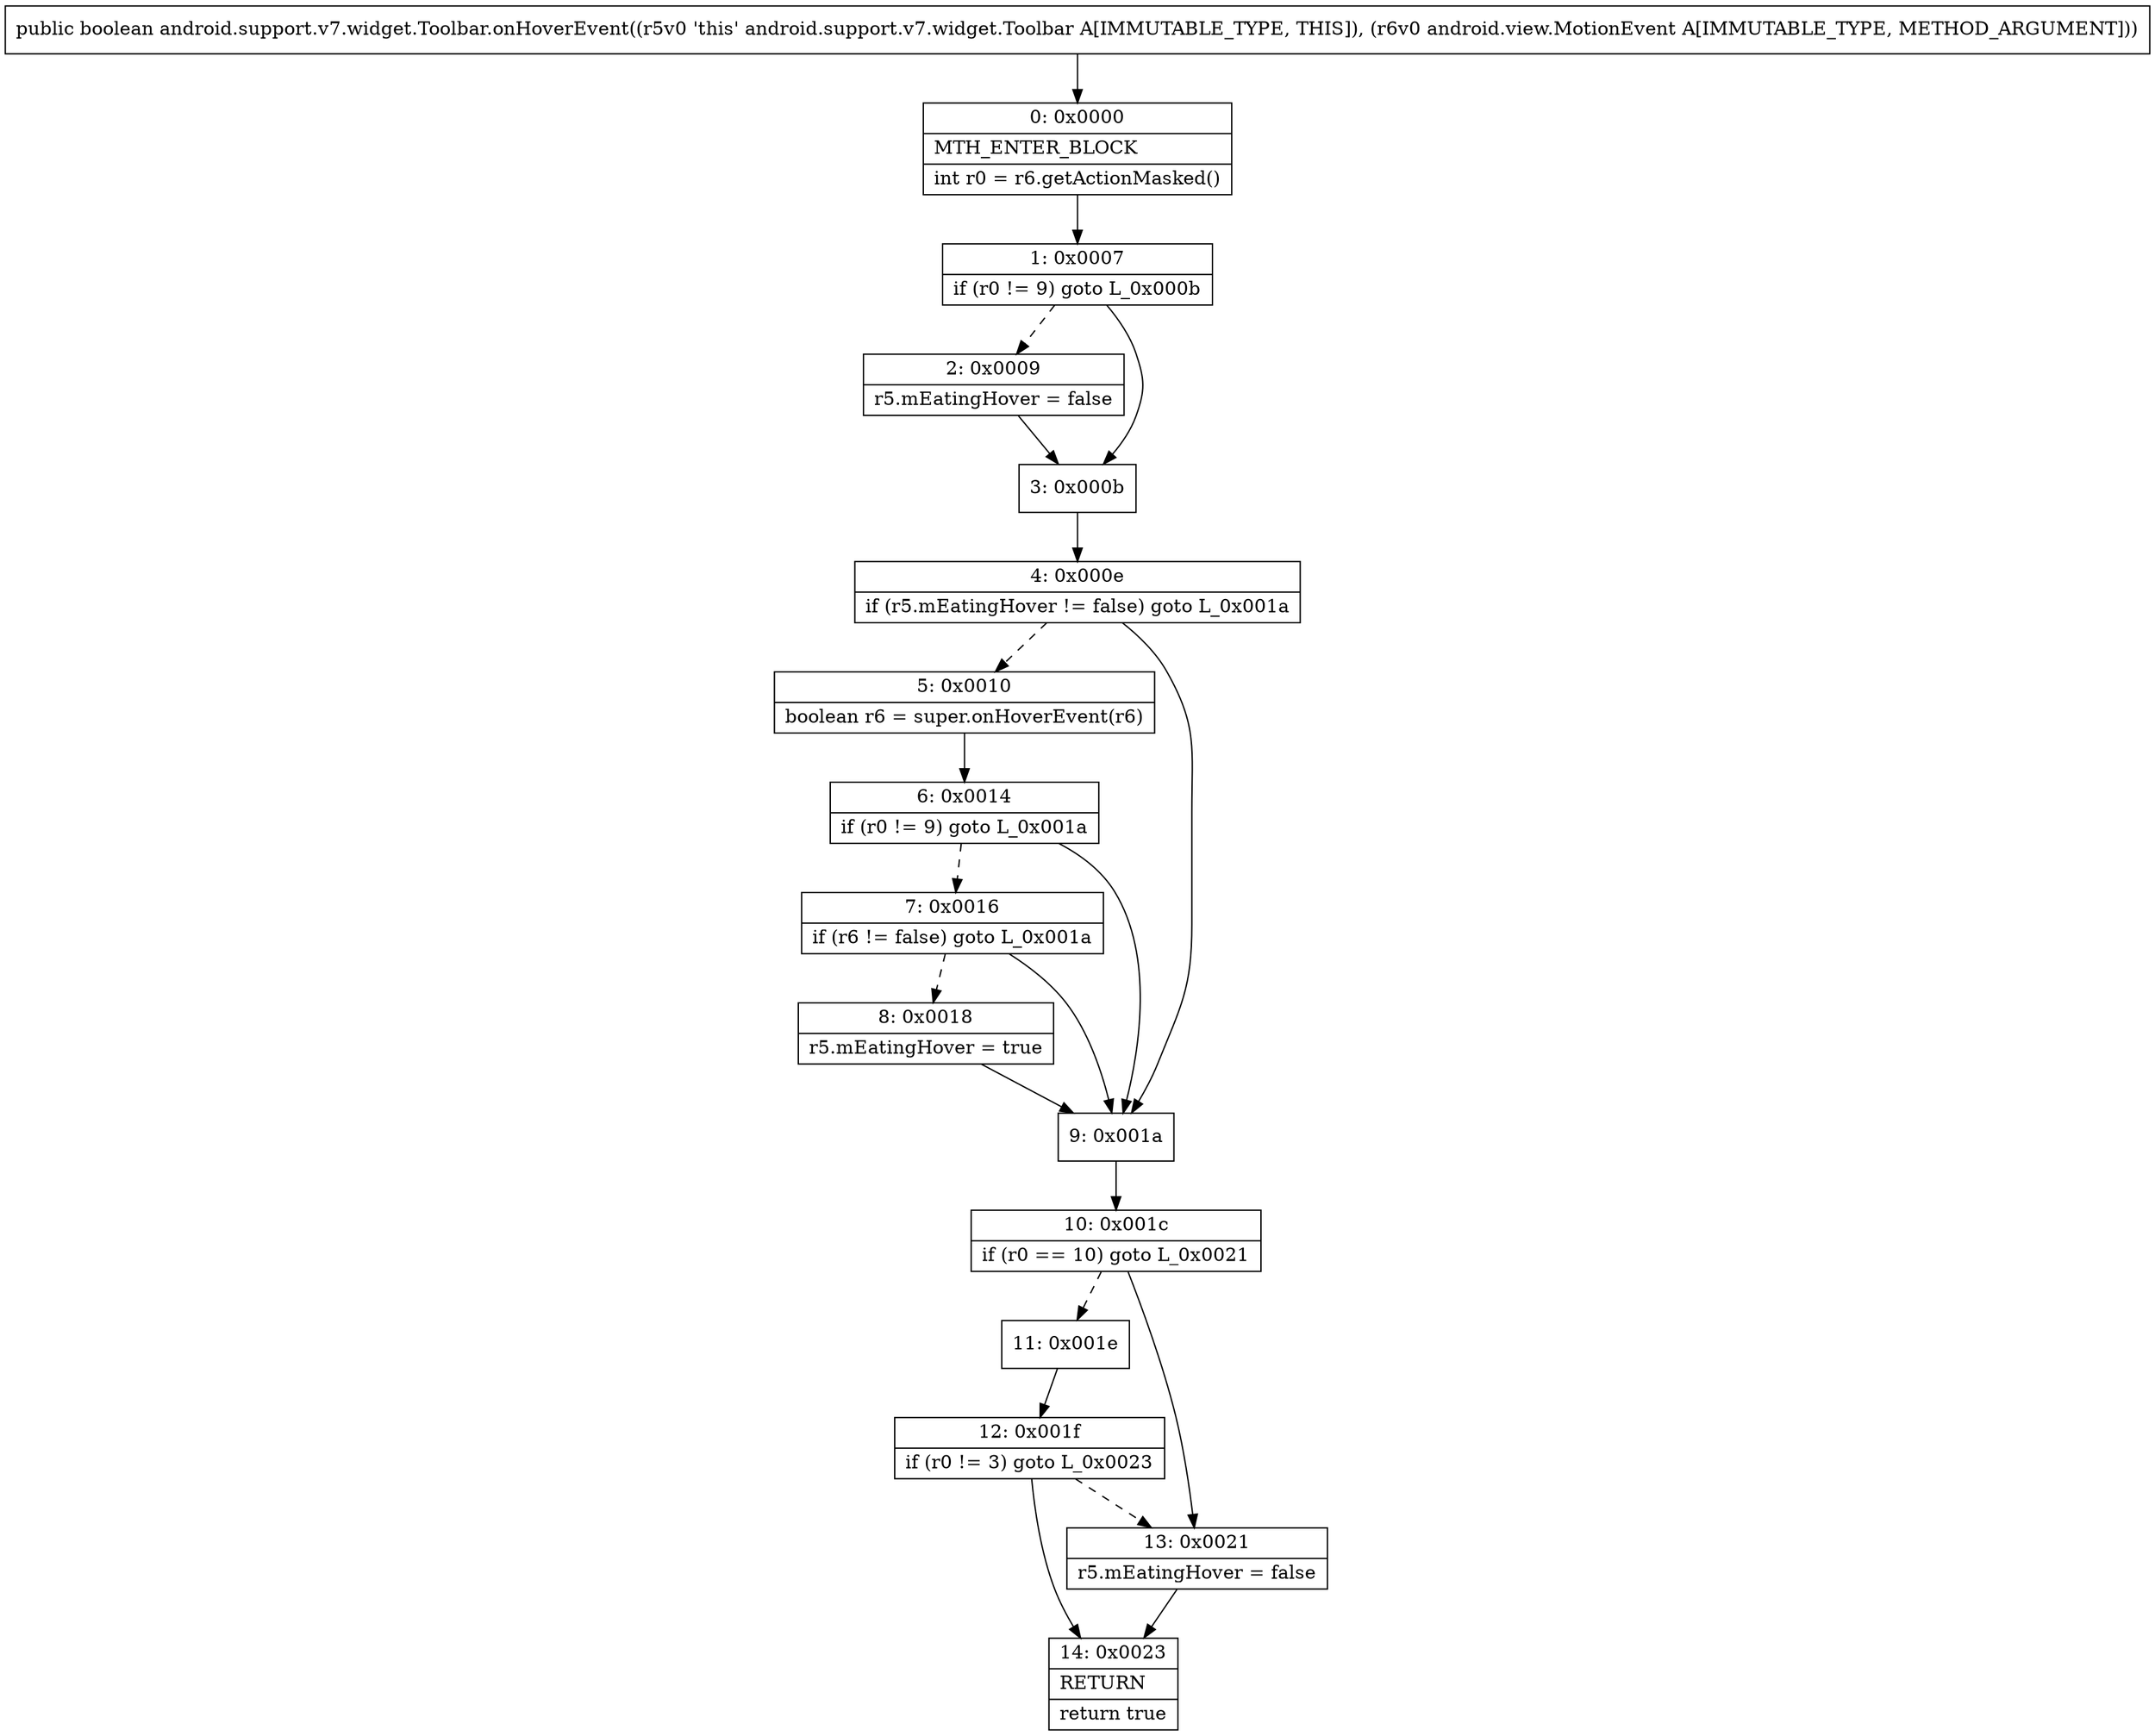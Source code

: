 digraph "CFG forandroid.support.v7.widget.Toolbar.onHoverEvent(Landroid\/view\/MotionEvent;)Z" {
Node_0 [shape=record,label="{0\:\ 0x0000|MTH_ENTER_BLOCK\l|int r0 = r6.getActionMasked()\l}"];
Node_1 [shape=record,label="{1\:\ 0x0007|if (r0 != 9) goto L_0x000b\l}"];
Node_2 [shape=record,label="{2\:\ 0x0009|r5.mEatingHover = false\l}"];
Node_3 [shape=record,label="{3\:\ 0x000b}"];
Node_4 [shape=record,label="{4\:\ 0x000e|if (r5.mEatingHover != false) goto L_0x001a\l}"];
Node_5 [shape=record,label="{5\:\ 0x0010|boolean r6 = super.onHoverEvent(r6)\l}"];
Node_6 [shape=record,label="{6\:\ 0x0014|if (r0 != 9) goto L_0x001a\l}"];
Node_7 [shape=record,label="{7\:\ 0x0016|if (r6 != false) goto L_0x001a\l}"];
Node_8 [shape=record,label="{8\:\ 0x0018|r5.mEatingHover = true\l}"];
Node_9 [shape=record,label="{9\:\ 0x001a}"];
Node_10 [shape=record,label="{10\:\ 0x001c|if (r0 == 10) goto L_0x0021\l}"];
Node_11 [shape=record,label="{11\:\ 0x001e}"];
Node_12 [shape=record,label="{12\:\ 0x001f|if (r0 != 3) goto L_0x0023\l}"];
Node_13 [shape=record,label="{13\:\ 0x0021|r5.mEatingHover = false\l}"];
Node_14 [shape=record,label="{14\:\ 0x0023|RETURN\l|return true\l}"];
MethodNode[shape=record,label="{public boolean android.support.v7.widget.Toolbar.onHoverEvent((r5v0 'this' android.support.v7.widget.Toolbar A[IMMUTABLE_TYPE, THIS]), (r6v0 android.view.MotionEvent A[IMMUTABLE_TYPE, METHOD_ARGUMENT])) }"];
MethodNode -> Node_0;
Node_0 -> Node_1;
Node_1 -> Node_2[style=dashed];
Node_1 -> Node_3;
Node_2 -> Node_3;
Node_3 -> Node_4;
Node_4 -> Node_5[style=dashed];
Node_4 -> Node_9;
Node_5 -> Node_6;
Node_6 -> Node_7[style=dashed];
Node_6 -> Node_9;
Node_7 -> Node_8[style=dashed];
Node_7 -> Node_9;
Node_8 -> Node_9;
Node_9 -> Node_10;
Node_10 -> Node_11[style=dashed];
Node_10 -> Node_13;
Node_11 -> Node_12;
Node_12 -> Node_13[style=dashed];
Node_12 -> Node_14;
Node_13 -> Node_14;
}


